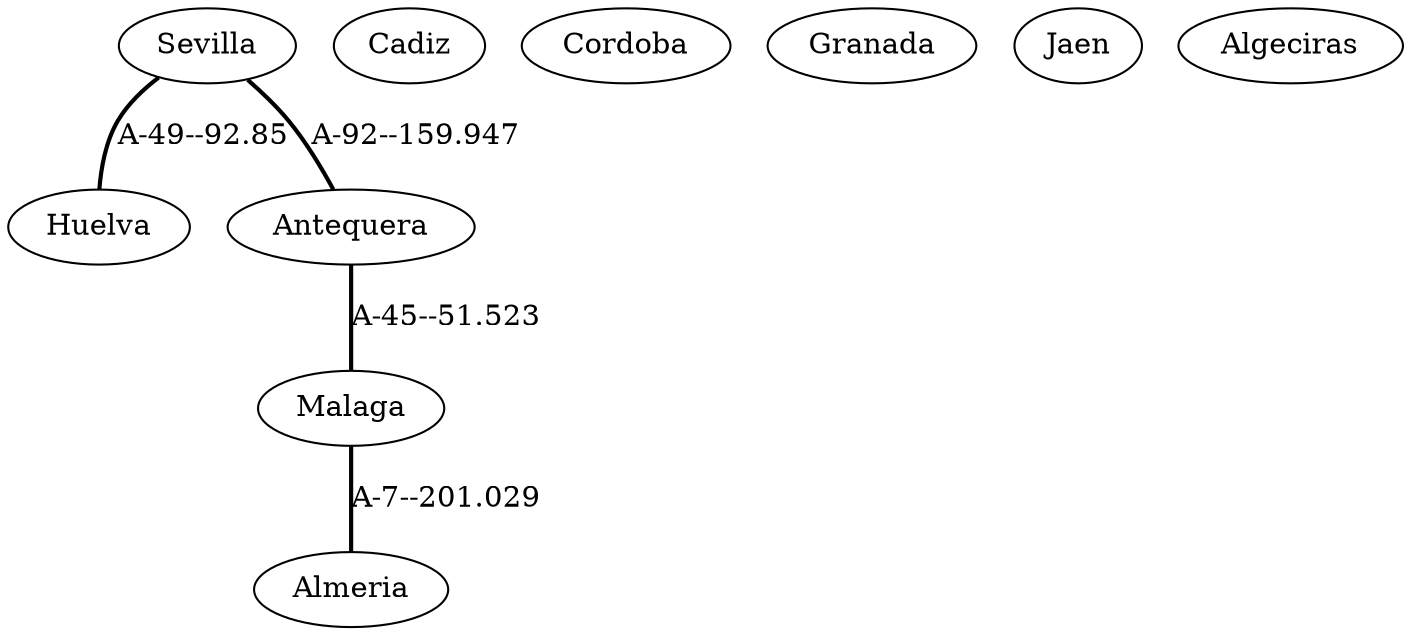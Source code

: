 strict graph G {
  1 [ label="Sevilla" ];
  2 [ label="Cadiz" ];
  3 [ label="Huelva" ];
  4 [ label="Cordoba" ];
  5 [ label="Malaga" ];
  6 [ label="Antequera" ];
  7 [ label="Almeria" ];
  8 [ label="Granada" ];
  9 [ label="Jaen" ];
  10 [ label="Algeciras" ];
  1 -- 6 [ label="A-92--159.947" style="bold" ];
  6 -- 5 [ label="A-45--51.523" style="bold" ];
  5 -- 7 [ label="A-7--201.029" style="bold" ];
  1 -- 3 [ label="A-49--92.85" style="bold" ];
}
